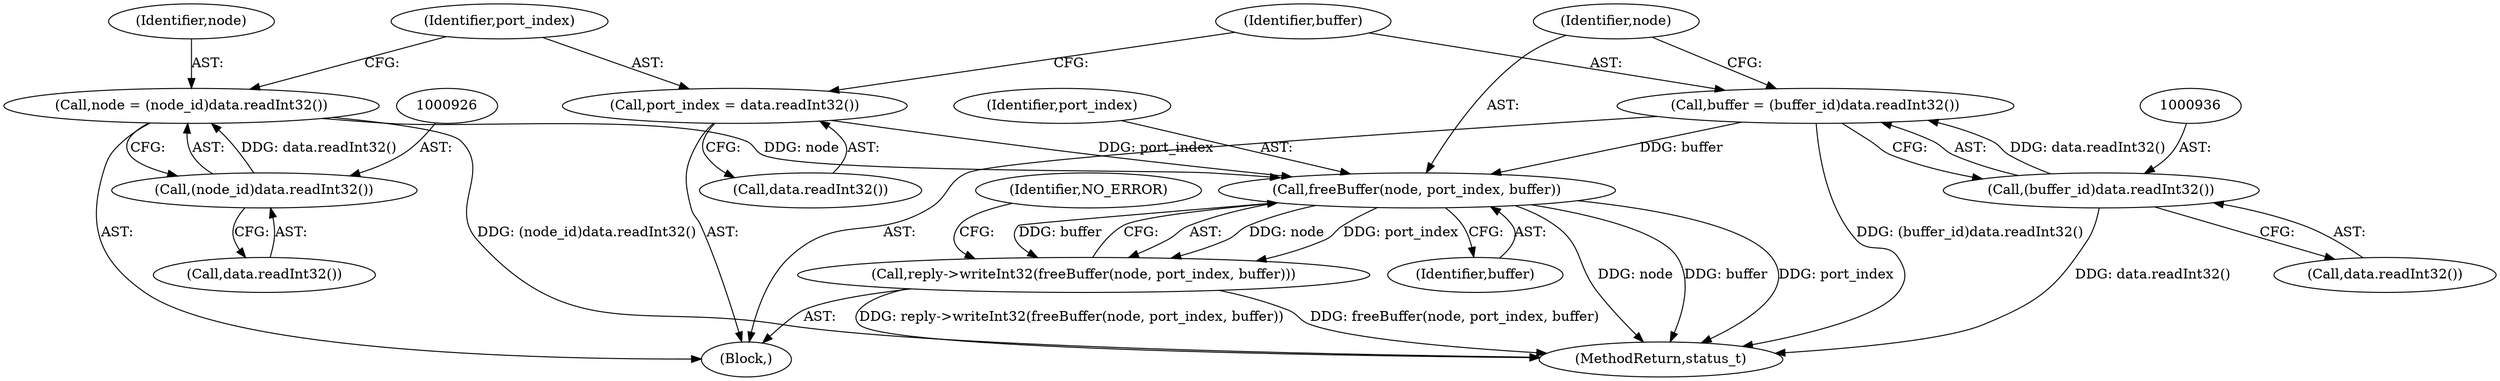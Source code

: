 digraph "0_Android_25be9ac20db51044e1b09ca67906355e4f328d48_0@API" {
"1000939" [label="(Call,freeBuffer(node, port_index, buffer))"];
"1000923" [label="(Call,node = (node_id)data.readInt32())"];
"1000925" [label="(Call,(node_id)data.readInt32())"];
"1000929" [label="(Call,port_index = data.readInt32())"];
"1000933" [label="(Call,buffer = (buffer_id)data.readInt32())"];
"1000935" [label="(Call,(buffer_id)data.readInt32())"];
"1000938" [label="(Call,reply->writeInt32(freeBuffer(node, port_index, buffer)))"];
"1000941" [label="(Identifier,port_index)"];
"1000930" [label="(Identifier,port_index)"];
"1000923" [label="(Call,node = (node_id)data.readInt32())"];
"1000925" [label="(Call,(node_id)data.readInt32())"];
"1000935" [label="(Call,(buffer_id)data.readInt32())"];
"1000938" [label="(Call,reply->writeInt32(freeBuffer(node, port_index, buffer)))"];
"1000933" [label="(Call,buffer = (buffer_id)data.readInt32())"];
"1000924" [label="(Identifier,node)"];
"1000927" [label="(Call,data.readInt32())"];
"1000937" [label="(Call,data.readInt32())"];
"1000939" [label="(Call,freeBuffer(node, port_index, buffer))"];
"1000940" [label="(Identifier,node)"];
"1000944" [label="(Identifier,NO_ERROR)"];
"1000929" [label="(Call,port_index = data.readInt32())"];
"1000942" [label="(Identifier,buffer)"];
"1000934" [label="(Identifier,buffer)"];
"1001056" [label="(MethodReturn,status_t)"];
"1000931" [label="(Call,data.readInt32())"];
"1000917" [label="(Block,)"];
"1000939" -> "1000938"  [label="AST: "];
"1000939" -> "1000942"  [label="CFG: "];
"1000940" -> "1000939"  [label="AST: "];
"1000941" -> "1000939"  [label="AST: "];
"1000942" -> "1000939"  [label="AST: "];
"1000938" -> "1000939"  [label="CFG: "];
"1000939" -> "1001056"  [label="DDG: buffer"];
"1000939" -> "1001056"  [label="DDG: port_index"];
"1000939" -> "1001056"  [label="DDG: node"];
"1000939" -> "1000938"  [label="DDG: node"];
"1000939" -> "1000938"  [label="DDG: port_index"];
"1000939" -> "1000938"  [label="DDG: buffer"];
"1000923" -> "1000939"  [label="DDG: node"];
"1000929" -> "1000939"  [label="DDG: port_index"];
"1000933" -> "1000939"  [label="DDG: buffer"];
"1000923" -> "1000917"  [label="AST: "];
"1000923" -> "1000925"  [label="CFG: "];
"1000924" -> "1000923"  [label="AST: "];
"1000925" -> "1000923"  [label="AST: "];
"1000930" -> "1000923"  [label="CFG: "];
"1000923" -> "1001056"  [label="DDG: (node_id)data.readInt32()"];
"1000925" -> "1000923"  [label="DDG: data.readInt32()"];
"1000925" -> "1000927"  [label="CFG: "];
"1000926" -> "1000925"  [label="AST: "];
"1000927" -> "1000925"  [label="AST: "];
"1000929" -> "1000917"  [label="AST: "];
"1000929" -> "1000931"  [label="CFG: "];
"1000930" -> "1000929"  [label="AST: "];
"1000931" -> "1000929"  [label="AST: "];
"1000934" -> "1000929"  [label="CFG: "];
"1000933" -> "1000917"  [label="AST: "];
"1000933" -> "1000935"  [label="CFG: "];
"1000934" -> "1000933"  [label="AST: "];
"1000935" -> "1000933"  [label="AST: "];
"1000940" -> "1000933"  [label="CFG: "];
"1000933" -> "1001056"  [label="DDG: (buffer_id)data.readInt32()"];
"1000935" -> "1000933"  [label="DDG: data.readInt32()"];
"1000935" -> "1000937"  [label="CFG: "];
"1000936" -> "1000935"  [label="AST: "];
"1000937" -> "1000935"  [label="AST: "];
"1000935" -> "1001056"  [label="DDG: data.readInt32()"];
"1000938" -> "1000917"  [label="AST: "];
"1000944" -> "1000938"  [label="CFG: "];
"1000938" -> "1001056"  [label="DDG: freeBuffer(node, port_index, buffer)"];
"1000938" -> "1001056"  [label="DDG: reply->writeInt32(freeBuffer(node, port_index, buffer))"];
}
